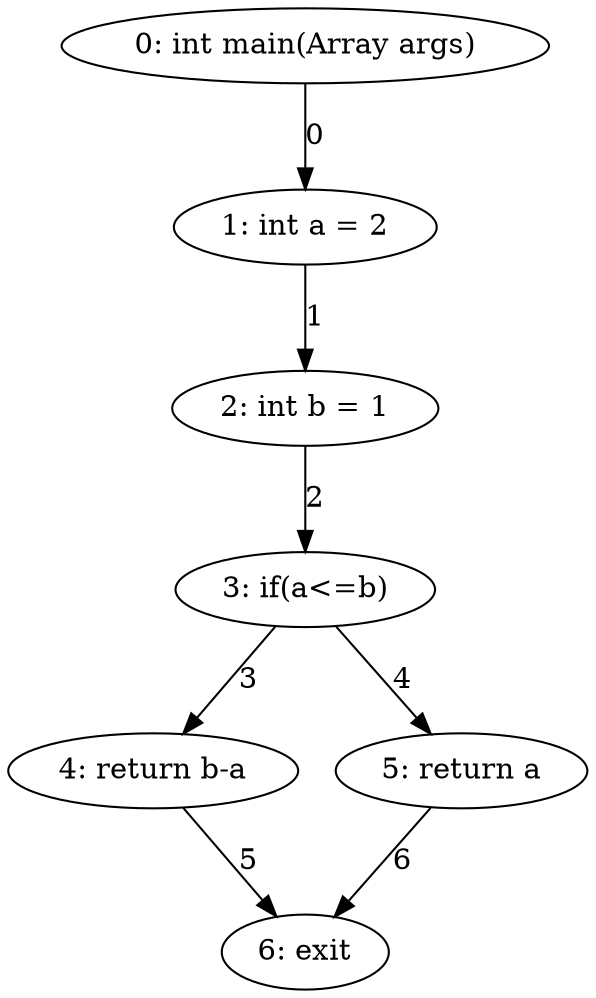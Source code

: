 digraph G {
  1 [ label="0: int main(Array args)" ];
  2 [ label="1: int a = 2" ];
  3 [ label="2: int b = 1" ];
  4 [ label="3: if(a<=b)" ];
  5 [ label="4: return b-a" ];
  6 [ label="5: return a" ];
  7 [ label="6: exit" ];
  1 -> 2 [ label="0" ];
  2 -> 3 [ label="1" ];
  3 -> 4 [ label="2" ];
  4 -> 5 [ label="3" ];
  4 -> 6 [ label="4" ];
  5 -> 7 [ label="5" ];
  6 -> 7 [ label="6" ];
}
